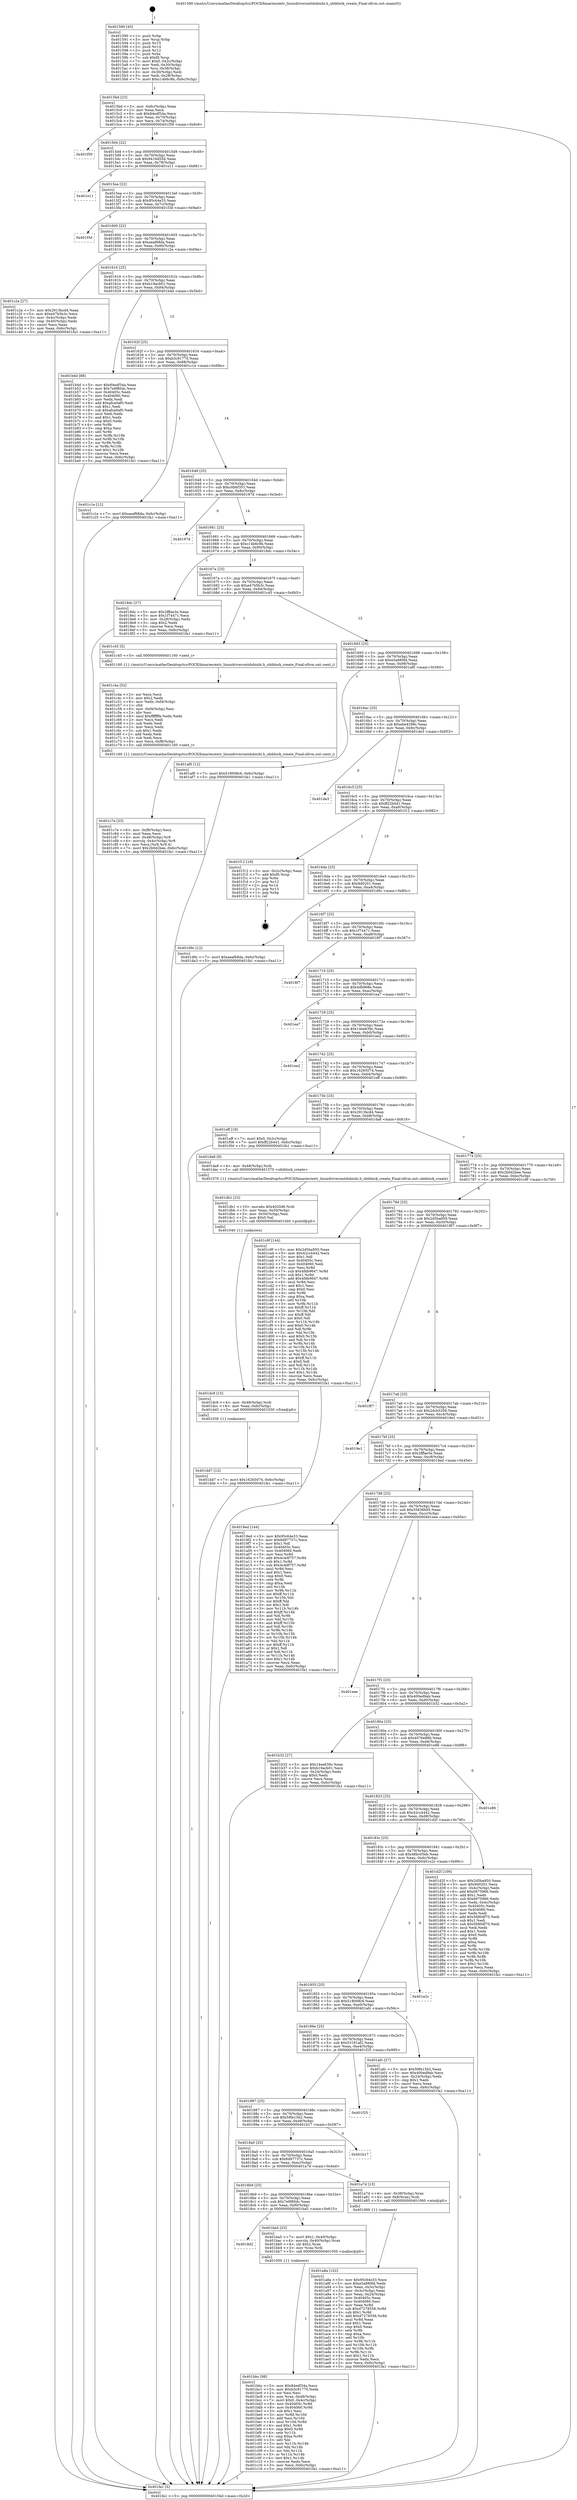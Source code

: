 digraph "0x401590" {
  label = "0x401590 (/mnt/c/Users/mathe/Desktop/tcc/POCII/binaries/extr_linuxdriversmtdubiubi.h_ubiblock_create_Final-ollvm.out::main(0))"
  labelloc = "t"
  node[shape=record]

  Entry [label="",width=0.3,height=0.3,shape=circle,fillcolor=black,style=filled]
  "0x4015bd" [label="{
     0x4015bd [23]\l
     | [instrs]\l
     &nbsp;&nbsp;0x4015bd \<+3\>: mov -0x6c(%rbp),%eax\l
     &nbsp;&nbsp;0x4015c0 \<+2\>: mov %eax,%ecx\l
     &nbsp;&nbsp;0x4015c2 \<+6\>: sub $0x84edf34a,%ecx\l
     &nbsp;&nbsp;0x4015c8 \<+3\>: mov %eax,-0x70(%rbp)\l
     &nbsp;&nbsp;0x4015cb \<+3\>: mov %ecx,-0x74(%rbp)\l
     &nbsp;&nbsp;0x4015ce \<+6\>: je 0000000000401f59 \<main+0x9c9\>\l
  }"]
  "0x401f59" [label="{
     0x401f59\l
  }", style=dashed]
  "0x4015d4" [label="{
     0x4015d4 [22]\l
     | [instrs]\l
     &nbsp;&nbsp;0x4015d4 \<+5\>: jmp 00000000004015d9 \<main+0x49\>\l
     &nbsp;&nbsp;0x4015d9 \<+3\>: mov -0x70(%rbp),%eax\l
     &nbsp;&nbsp;0x4015dc \<+5\>: sub $0x9416d55b,%eax\l
     &nbsp;&nbsp;0x4015e1 \<+3\>: mov %eax,-0x78(%rbp)\l
     &nbsp;&nbsp;0x4015e4 \<+6\>: je 0000000000401e11 \<main+0x881\>\l
  }"]
  Exit [label="",width=0.3,height=0.3,shape=circle,fillcolor=black,style=filled,peripheries=2]
  "0x401e11" [label="{
     0x401e11\l
  }", style=dashed]
  "0x4015ea" [label="{
     0x4015ea [22]\l
     | [instrs]\l
     &nbsp;&nbsp;0x4015ea \<+5\>: jmp 00000000004015ef \<main+0x5f\>\l
     &nbsp;&nbsp;0x4015ef \<+3\>: mov -0x70(%rbp),%eax\l
     &nbsp;&nbsp;0x4015f2 \<+5\>: sub $0x95c64e33,%eax\l
     &nbsp;&nbsp;0x4015f7 \<+3\>: mov %eax,-0x7c(%rbp)\l
     &nbsp;&nbsp;0x4015fa \<+6\>: je 0000000000401f3d \<main+0x9ad\>\l
  }"]
  "0x401dd7" [label="{
     0x401dd7 [12]\l
     | [instrs]\l
     &nbsp;&nbsp;0x401dd7 \<+7\>: movl $0x16265074,-0x6c(%rbp)\l
     &nbsp;&nbsp;0x401dde \<+5\>: jmp 0000000000401fa1 \<main+0xa11\>\l
  }"]
  "0x401f3d" [label="{
     0x401f3d\l
  }", style=dashed]
  "0x401600" [label="{
     0x401600 [22]\l
     | [instrs]\l
     &nbsp;&nbsp;0x401600 \<+5\>: jmp 0000000000401605 \<main+0x75\>\l
     &nbsp;&nbsp;0x401605 \<+3\>: mov -0x70(%rbp),%eax\l
     &nbsp;&nbsp;0x401608 \<+5\>: sub $0xaeaf68da,%eax\l
     &nbsp;&nbsp;0x40160d \<+3\>: mov %eax,-0x80(%rbp)\l
     &nbsp;&nbsp;0x401610 \<+6\>: je 0000000000401c2a \<main+0x69a\>\l
  }"]
  "0x401dc8" [label="{
     0x401dc8 [15]\l
     | [instrs]\l
     &nbsp;&nbsp;0x401dc8 \<+4\>: mov -0x48(%rbp),%rdi\l
     &nbsp;&nbsp;0x401dcc \<+6\>: mov %eax,-0xfc(%rbp)\l
     &nbsp;&nbsp;0x401dd2 \<+5\>: call 0000000000401030 \<free@plt\>\l
     | [calls]\l
     &nbsp;&nbsp;0x401030 \{1\} (unknown)\l
  }"]
  "0x401c2a" [label="{
     0x401c2a [27]\l
     | [instrs]\l
     &nbsp;&nbsp;0x401c2a \<+5\>: mov $0x2913bcd4,%eax\l
     &nbsp;&nbsp;0x401c2f \<+5\>: mov $0xe47b5b3c,%ecx\l
     &nbsp;&nbsp;0x401c34 \<+3\>: mov -0x4c(%rbp),%edx\l
     &nbsp;&nbsp;0x401c37 \<+3\>: cmp -0x40(%rbp),%edx\l
     &nbsp;&nbsp;0x401c3a \<+3\>: cmovl %ecx,%eax\l
     &nbsp;&nbsp;0x401c3d \<+3\>: mov %eax,-0x6c(%rbp)\l
     &nbsp;&nbsp;0x401c40 \<+5\>: jmp 0000000000401fa1 \<main+0xa11\>\l
  }"]
  "0x401616" [label="{
     0x401616 [25]\l
     | [instrs]\l
     &nbsp;&nbsp;0x401616 \<+5\>: jmp 000000000040161b \<main+0x8b\>\l
     &nbsp;&nbsp;0x40161b \<+3\>: mov -0x70(%rbp),%eax\l
     &nbsp;&nbsp;0x40161e \<+5\>: sub $0xb19acb01,%eax\l
     &nbsp;&nbsp;0x401623 \<+6\>: mov %eax,-0x84(%rbp)\l
     &nbsp;&nbsp;0x401629 \<+6\>: je 0000000000401b4d \<main+0x5bd\>\l
  }"]
  "0x401db1" [label="{
     0x401db1 [23]\l
     | [instrs]\l
     &nbsp;&nbsp;0x401db1 \<+10\>: movabs $0x4020d6,%rdi\l
     &nbsp;&nbsp;0x401dbb \<+3\>: mov %eax,-0x50(%rbp)\l
     &nbsp;&nbsp;0x401dbe \<+3\>: mov -0x50(%rbp),%esi\l
     &nbsp;&nbsp;0x401dc1 \<+2\>: mov $0x0,%al\l
     &nbsp;&nbsp;0x401dc3 \<+5\>: call 0000000000401040 \<printf@plt\>\l
     | [calls]\l
     &nbsp;&nbsp;0x401040 \{1\} (unknown)\l
  }"]
  "0x401b4d" [label="{
     0x401b4d [88]\l
     | [instrs]\l
     &nbsp;&nbsp;0x401b4d \<+5\>: mov $0x84edf34a,%eax\l
     &nbsp;&nbsp;0x401b52 \<+5\>: mov $0x7e9f80dc,%ecx\l
     &nbsp;&nbsp;0x401b57 \<+7\>: mov 0x40405c,%edx\l
     &nbsp;&nbsp;0x401b5e \<+7\>: mov 0x404060,%esi\l
     &nbsp;&nbsp;0x401b65 \<+2\>: mov %edx,%edi\l
     &nbsp;&nbsp;0x401b67 \<+6\>: add $0xafca0af0,%edi\l
     &nbsp;&nbsp;0x401b6d \<+3\>: sub $0x1,%edi\l
     &nbsp;&nbsp;0x401b70 \<+6\>: sub $0xafca0af0,%edi\l
     &nbsp;&nbsp;0x401b76 \<+3\>: imul %edi,%edx\l
     &nbsp;&nbsp;0x401b79 \<+3\>: and $0x1,%edx\l
     &nbsp;&nbsp;0x401b7c \<+3\>: cmp $0x0,%edx\l
     &nbsp;&nbsp;0x401b7f \<+4\>: sete %r8b\l
     &nbsp;&nbsp;0x401b83 \<+3\>: cmp $0xa,%esi\l
     &nbsp;&nbsp;0x401b86 \<+4\>: setl %r9b\l
     &nbsp;&nbsp;0x401b8a \<+3\>: mov %r8b,%r10b\l
     &nbsp;&nbsp;0x401b8d \<+3\>: and %r9b,%r10b\l
     &nbsp;&nbsp;0x401b90 \<+3\>: xor %r9b,%r8b\l
     &nbsp;&nbsp;0x401b93 \<+3\>: or %r8b,%r10b\l
     &nbsp;&nbsp;0x401b96 \<+4\>: test $0x1,%r10b\l
     &nbsp;&nbsp;0x401b9a \<+3\>: cmovne %ecx,%eax\l
     &nbsp;&nbsp;0x401b9d \<+3\>: mov %eax,-0x6c(%rbp)\l
     &nbsp;&nbsp;0x401ba0 \<+5\>: jmp 0000000000401fa1 \<main+0xa11\>\l
  }"]
  "0x40162f" [label="{
     0x40162f [25]\l
     | [instrs]\l
     &nbsp;&nbsp;0x40162f \<+5\>: jmp 0000000000401634 \<main+0xa4\>\l
     &nbsp;&nbsp;0x401634 \<+3\>: mov -0x70(%rbp),%eax\l
     &nbsp;&nbsp;0x401637 \<+5\>: sub $0xb3c91770,%eax\l
     &nbsp;&nbsp;0x40163c \<+6\>: mov %eax,-0x88(%rbp)\l
     &nbsp;&nbsp;0x401642 \<+6\>: je 0000000000401c1e \<main+0x68e\>\l
  }"]
  "0x401c7e" [label="{
     0x401c7e [33]\l
     | [instrs]\l
     &nbsp;&nbsp;0x401c7e \<+6\>: mov -0xf8(%rbp),%ecx\l
     &nbsp;&nbsp;0x401c84 \<+3\>: imul %eax,%ecx\l
     &nbsp;&nbsp;0x401c87 \<+4\>: mov -0x48(%rbp),%r8\l
     &nbsp;&nbsp;0x401c8b \<+4\>: movslq -0x4c(%rbp),%r9\l
     &nbsp;&nbsp;0x401c8f \<+4\>: mov %ecx,(%r8,%r9,4)\l
     &nbsp;&nbsp;0x401c93 \<+7\>: movl $0x2b0d2bee,-0x6c(%rbp)\l
     &nbsp;&nbsp;0x401c9a \<+5\>: jmp 0000000000401fa1 \<main+0xa11\>\l
  }"]
  "0x401c1e" [label="{
     0x401c1e [12]\l
     | [instrs]\l
     &nbsp;&nbsp;0x401c1e \<+7\>: movl $0xaeaf68da,-0x6c(%rbp)\l
     &nbsp;&nbsp;0x401c25 \<+5\>: jmp 0000000000401fa1 \<main+0xa11\>\l
  }"]
  "0x401648" [label="{
     0x401648 [25]\l
     | [instrs]\l
     &nbsp;&nbsp;0x401648 \<+5\>: jmp 000000000040164d \<main+0xbd\>\l
     &nbsp;&nbsp;0x40164d \<+3\>: mov -0x70(%rbp),%eax\l
     &nbsp;&nbsp;0x401650 \<+5\>: sub $0xc0bbf351,%eax\l
     &nbsp;&nbsp;0x401655 \<+6\>: mov %eax,-0x8c(%rbp)\l
     &nbsp;&nbsp;0x40165b \<+6\>: je 000000000040197d \<main+0x3ed\>\l
  }"]
  "0x401c4a" [label="{
     0x401c4a [52]\l
     | [instrs]\l
     &nbsp;&nbsp;0x401c4a \<+2\>: xor %ecx,%ecx\l
     &nbsp;&nbsp;0x401c4c \<+5\>: mov $0x2,%edx\l
     &nbsp;&nbsp;0x401c51 \<+6\>: mov %edx,-0xf4(%rbp)\l
     &nbsp;&nbsp;0x401c57 \<+1\>: cltd\l
     &nbsp;&nbsp;0x401c58 \<+6\>: mov -0xf4(%rbp),%esi\l
     &nbsp;&nbsp;0x401c5e \<+2\>: idiv %esi\l
     &nbsp;&nbsp;0x401c60 \<+6\>: imul $0xfffffffe,%edx,%edx\l
     &nbsp;&nbsp;0x401c66 \<+2\>: mov %ecx,%edi\l
     &nbsp;&nbsp;0x401c68 \<+2\>: sub %edx,%edi\l
     &nbsp;&nbsp;0x401c6a \<+2\>: mov %ecx,%edx\l
     &nbsp;&nbsp;0x401c6c \<+3\>: sub $0x1,%edx\l
     &nbsp;&nbsp;0x401c6f \<+2\>: add %edx,%edi\l
     &nbsp;&nbsp;0x401c71 \<+2\>: sub %edi,%ecx\l
     &nbsp;&nbsp;0x401c73 \<+6\>: mov %ecx,-0xf8(%rbp)\l
     &nbsp;&nbsp;0x401c79 \<+5\>: call 0000000000401160 \<next_i\>\l
     | [calls]\l
     &nbsp;&nbsp;0x401160 \{1\} (/mnt/c/Users/mathe/Desktop/tcc/POCII/binaries/extr_linuxdriversmtdubiubi.h_ubiblock_create_Final-ollvm.out::next_i)\l
  }"]
  "0x40197d" [label="{
     0x40197d\l
  }", style=dashed]
  "0x401661" [label="{
     0x401661 [25]\l
     | [instrs]\l
     &nbsp;&nbsp;0x401661 \<+5\>: jmp 0000000000401666 \<main+0xd6\>\l
     &nbsp;&nbsp;0x401666 \<+3\>: mov -0x70(%rbp),%eax\l
     &nbsp;&nbsp;0x401669 \<+5\>: sub $0xc14b6c9b,%eax\l
     &nbsp;&nbsp;0x40166e \<+6\>: mov %eax,-0x90(%rbp)\l
     &nbsp;&nbsp;0x401674 \<+6\>: je 00000000004018dc \<main+0x34c\>\l
  }"]
  "0x401bbc" [label="{
     0x401bbc [98]\l
     | [instrs]\l
     &nbsp;&nbsp;0x401bbc \<+5\>: mov $0x84edf34a,%ecx\l
     &nbsp;&nbsp;0x401bc1 \<+5\>: mov $0xb3c91770,%edx\l
     &nbsp;&nbsp;0x401bc6 \<+2\>: xor %esi,%esi\l
     &nbsp;&nbsp;0x401bc8 \<+4\>: mov %rax,-0x48(%rbp)\l
     &nbsp;&nbsp;0x401bcc \<+7\>: movl $0x0,-0x4c(%rbp)\l
     &nbsp;&nbsp;0x401bd3 \<+8\>: mov 0x40405c,%r8d\l
     &nbsp;&nbsp;0x401bdb \<+8\>: mov 0x404060,%r9d\l
     &nbsp;&nbsp;0x401be3 \<+3\>: sub $0x1,%esi\l
     &nbsp;&nbsp;0x401be6 \<+3\>: mov %r8d,%r10d\l
     &nbsp;&nbsp;0x401be9 \<+3\>: add %esi,%r10d\l
     &nbsp;&nbsp;0x401bec \<+4\>: imul %r10d,%r8d\l
     &nbsp;&nbsp;0x401bf0 \<+4\>: and $0x1,%r8d\l
     &nbsp;&nbsp;0x401bf4 \<+4\>: cmp $0x0,%r8d\l
     &nbsp;&nbsp;0x401bf8 \<+4\>: sete %r11b\l
     &nbsp;&nbsp;0x401bfc \<+4\>: cmp $0xa,%r9d\l
     &nbsp;&nbsp;0x401c00 \<+3\>: setl %bl\l
     &nbsp;&nbsp;0x401c03 \<+3\>: mov %r11b,%r14b\l
     &nbsp;&nbsp;0x401c06 \<+3\>: and %bl,%r14b\l
     &nbsp;&nbsp;0x401c09 \<+3\>: xor %bl,%r11b\l
     &nbsp;&nbsp;0x401c0c \<+3\>: or %r11b,%r14b\l
     &nbsp;&nbsp;0x401c0f \<+4\>: test $0x1,%r14b\l
     &nbsp;&nbsp;0x401c13 \<+3\>: cmovne %edx,%ecx\l
     &nbsp;&nbsp;0x401c16 \<+3\>: mov %ecx,-0x6c(%rbp)\l
     &nbsp;&nbsp;0x401c19 \<+5\>: jmp 0000000000401fa1 \<main+0xa11\>\l
  }"]
  "0x4018dc" [label="{
     0x4018dc [27]\l
     | [instrs]\l
     &nbsp;&nbsp;0x4018dc \<+5\>: mov $0x2fffae3e,%eax\l
     &nbsp;&nbsp;0x4018e1 \<+5\>: mov $0x1f74471,%ecx\l
     &nbsp;&nbsp;0x4018e6 \<+3\>: mov -0x28(%rbp),%edx\l
     &nbsp;&nbsp;0x4018e9 \<+3\>: cmp $0x2,%edx\l
     &nbsp;&nbsp;0x4018ec \<+3\>: cmovne %ecx,%eax\l
     &nbsp;&nbsp;0x4018ef \<+3\>: mov %eax,-0x6c(%rbp)\l
     &nbsp;&nbsp;0x4018f2 \<+5\>: jmp 0000000000401fa1 \<main+0xa11\>\l
  }"]
  "0x40167a" [label="{
     0x40167a [25]\l
     | [instrs]\l
     &nbsp;&nbsp;0x40167a \<+5\>: jmp 000000000040167f \<main+0xef\>\l
     &nbsp;&nbsp;0x40167f \<+3\>: mov -0x70(%rbp),%eax\l
     &nbsp;&nbsp;0x401682 \<+5\>: sub $0xe47b5b3c,%eax\l
     &nbsp;&nbsp;0x401687 \<+6\>: mov %eax,-0x94(%rbp)\l
     &nbsp;&nbsp;0x40168d \<+6\>: je 0000000000401c45 \<main+0x6b5\>\l
  }"]
  "0x401fa1" [label="{
     0x401fa1 [5]\l
     | [instrs]\l
     &nbsp;&nbsp;0x401fa1 \<+5\>: jmp 00000000004015bd \<main+0x2d\>\l
  }"]
  "0x401590" [label="{
     0x401590 [45]\l
     | [instrs]\l
     &nbsp;&nbsp;0x401590 \<+1\>: push %rbp\l
     &nbsp;&nbsp;0x401591 \<+3\>: mov %rsp,%rbp\l
     &nbsp;&nbsp;0x401594 \<+2\>: push %r15\l
     &nbsp;&nbsp;0x401596 \<+2\>: push %r14\l
     &nbsp;&nbsp;0x401598 \<+2\>: push %r12\l
     &nbsp;&nbsp;0x40159a \<+1\>: push %rbx\l
     &nbsp;&nbsp;0x40159b \<+7\>: sub $0xf0,%rsp\l
     &nbsp;&nbsp;0x4015a2 \<+7\>: movl $0x0,-0x2c(%rbp)\l
     &nbsp;&nbsp;0x4015a9 \<+3\>: mov %edi,-0x30(%rbp)\l
     &nbsp;&nbsp;0x4015ac \<+4\>: mov %rsi,-0x38(%rbp)\l
     &nbsp;&nbsp;0x4015b0 \<+3\>: mov -0x30(%rbp),%edi\l
     &nbsp;&nbsp;0x4015b3 \<+3\>: mov %edi,-0x28(%rbp)\l
     &nbsp;&nbsp;0x4015b6 \<+7\>: movl $0xc14b6c9b,-0x6c(%rbp)\l
  }"]
  "0x4018d2" [label="{
     0x4018d2\l
  }", style=dashed]
  "0x401c45" [label="{
     0x401c45 [5]\l
     | [instrs]\l
     &nbsp;&nbsp;0x401c45 \<+5\>: call 0000000000401160 \<next_i\>\l
     | [calls]\l
     &nbsp;&nbsp;0x401160 \{1\} (/mnt/c/Users/mathe/Desktop/tcc/POCII/binaries/extr_linuxdriversmtdubiubi.h_ubiblock_create_Final-ollvm.out::next_i)\l
  }"]
  "0x401693" [label="{
     0x401693 [25]\l
     | [instrs]\l
     &nbsp;&nbsp;0x401693 \<+5\>: jmp 0000000000401698 \<main+0x108\>\l
     &nbsp;&nbsp;0x401698 \<+3\>: mov -0x70(%rbp),%eax\l
     &nbsp;&nbsp;0x40169b \<+5\>: sub $0xe5a880fd,%eax\l
     &nbsp;&nbsp;0x4016a0 \<+6\>: mov %eax,-0x98(%rbp)\l
     &nbsp;&nbsp;0x4016a6 \<+6\>: je 0000000000401af0 \<main+0x560\>\l
  }"]
  "0x401ba5" [label="{
     0x401ba5 [23]\l
     | [instrs]\l
     &nbsp;&nbsp;0x401ba5 \<+7\>: movl $0x1,-0x40(%rbp)\l
     &nbsp;&nbsp;0x401bac \<+4\>: movslq -0x40(%rbp),%rax\l
     &nbsp;&nbsp;0x401bb0 \<+4\>: shl $0x2,%rax\l
     &nbsp;&nbsp;0x401bb4 \<+3\>: mov %rax,%rdi\l
     &nbsp;&nbsp;0x401bb7 \<+5\>: call 0000000000401050 \<malloc@plt\>\l
     | [calls]\l
     &nbsp;&nbsp;0x401050 \{1\} (unknown)\l
  }"]
  "0x401af0" [label="{
     0x401af0 [12]\l
     | [instrs]\l
     &nbsp;&nbsp;0x401af0 \<+7\>: movl $0x518008c6,-0x6c(%rbp)\l
     &nbsp;&nbsp;0x401af7 \<+5\>: jmp 0000000000401fa1 \<main+0xa11\>\l
  }"]
  "0x4016ac" [label="{
     0x4016ac [25]\l
     | [instrs]\l
     &nbsp;&nbsp;0x4016ac \<+5\>: jmp 00000000004016b1 \<main+0x121\>\l
     &nbsp;&nbsp;0x4016b1 \<+3\>: mov -0x70(%rbp),%eax\l
     &nbsp;&nbsp;0x4016b4 \<+5\>: sub $0xebe4298c,%eax\l
     &nbsp;&nbsp;0x4016b9 \<+6\>: mov %eax,-0x9c(%rbp)\l
     &nbsp;&nbsp;0x4016bf \<+6\>: je 0000000000401de3 \<main+0x853\>\l
  }"]
  "0x401a8a" [label="{
     0x401a8a [102]\l
     | [instrs]\l
     &nbsp;&nbsp;0x401a8a \<+5\>: mov $0x95c64e33,%ecx\l
     &nbsp;&nbsp;0x401a8f \<+5\>: mov $0xe5a880fd,%edx\l
     &nbsp;&nbsp;0x401a94 \<+3\>: mov %eax,-0x3c(%rbp)\l
     &nbsp;&nbsp;0x401a97 \<+3\>: mov -0x3c(%rbp),%eax\l
     &nbsp;&nbsp;0x401a9a \<+3\>: mov %eax,-0x24(%rbp)\l
     &nbsp;&nbsp;0x401a9d \<+7\>: mov 0x40405c,%eax\l
     &nbsp;&nbsp;0x401aa4 \<+7\>: mov 0x404060,%esi\l
     &nbsp;&nbsp;0x401aab \<+3\>: mov %eax,%r8d\l
     &nbsp;&nbsp;0x401aae \<+7\>: sub $0xd7278556,%r8d\l
     &nbsp;&nbsp;0x401ab5 \<+4\>: sub $0x1,%r8d\l
     &nbsp;&nbsp;0x401ab9 \<+7\>: add $0xd7278556,%r8d\l
     &nbsp;&nbsp;0x401ac0 \<+4\>: imul %r8d,%eax\l
     &nbsp;&nbsp;0x401ac4 \<+3\>: and $0x1,%eax\l
     &nbsp;&nbsp;0x401ac7 \<+3\>: cmp $0x0,%eax\l
     &nbsp;&nbsp;0x401aca \<+4\>: sete %r9b\l
     &nbsp;&nbsp;0x401ace \<+3\>: cmp $0xa,%esi\l
     &nbsp;&nbsp;0x401ad1 \<+4\>: setl %r10b\l
     &nbsp;&nbsp;0x401ad5 \<+3\>: mov %r9b,%r11b\l
     &nbsp;&nbsp;0x401ad8 \<+3\>: and %r10b,%r11b\l
     &nbsp;&nbsp;0x401adb \<+3\>: xor %r10b,%r9b\l
     &nbsp;&nbsp;0x401ade \<+3\>: or %r9b,%r11b\l
     &nbsp;&nbsp;0x401ae1 \<+4\>: test $0x1,%r11b\l
     &nbsp;&nbsp;0x401ae5 \<+3\>: cmovne %edx,%ecx\l
     &nbsp;&nbsp;0x401ae8 \<+3\>: mov %ecx,-0x6c(%rbp)\l
     &nbsp;&nbsp;0x401aeb \<+5\>: jmp 0000000000401fa1 \<main+0xa11\>\l
  }"]
  "0x401de3" [label="{
     0x401de3\l
  }", style=dashed]
  "0x4016c5" [label="{
     0x4016c5 [25]\l
     | [instrs]\l
     &nbsp;&nbsp;0x4016c5 \<+5\>: jmp 00000000004016ca \<main+0x13a\>\l
     &nbsp;&nbsp;0x4016ca \<+3\>: mov -0x70(%rbp),%eax\l
     &nbsp;&nbsp;0x4016cd \<+5\>: sub $0xff22b441,%eax\l
     &nbsp;&nbsp;0x4016d2 \<+6\>: mov %eax,-0xa0(%rbp)\l
     &nbsp;&nbsp;0x4016d8 \<+6\>: je 0000000000401f12 \<main+0x982\>\l
  }"]
  "0x4018b9" [label="{
     0x4018b9 [25]\l
     | [instrs]\l
     &nbsp;&nbsp;0x4018b9 \<+5\>: jmp 00000000004018be \<main+0x32e\>\l
     &nbsp;&nbsp;0x4018be \<+3\>: mov -0x70(%rbp),%eax\l
     &nbsp;&nbsp;0x4018c1 \<+5\>: sub $0x7e9f80dc,%eax\l
     &nbsp;&nbsp;0x4018c6 \<+6\>: mov %eax,-0xf0(%rbp)\l
     &nbsp;&nbsp;0x4018cc \<+6\>: je 0000000000401ba5 \<main+0x615\>\l
  }"]
  "0x401f12" [label="{
     0x401f12 [19]\l
     | [instrs]\l
     &nbsp;&nbsp;0x401f12 \<+3\>: mov -0x2c(%rbp),%eax\l
     &nbsp;&nbsp;0x401f15 \<+7\>: add $0xf0,%rsp\l
     &nbsp;&nbsp;0x401f1c \<+1\>: pop %rbx\l
     &nbsp;&nbsp;0x401f1d \<+2\>: pop %r12\l
     &nbsp;&nbsp;0x401f1f \<+2\>: pop %r14\l
     &nbsp;&nbsp;0x401f21 \<+2\>: pop %r15\l
     &nbsp;&nbsp;0x401f23 \<+1\>: pop %rbp\l
     &nbsp;&nbsp;0x401f24 \<+1\>: ret\l
  }"]
  "0x4016de" [label="{
     0x4016de [25]\l
     | [instrs]\l
     &nbsp;&nbsp;0x4016de \<+5\>: jmp 00000000004016e3 \<main+0x153\>\l
     &nbsp;&nbsp;0x4016e3 \<+3\>: mov -0x70(%rbp),%eax\l
     &nbsp;&nbsp;0x4016e6 \<+5\>: sub $0x9d0201,%eax\l
     &nbsp;&nbsp;0x4016eb \<+6\>: mov %eax,-0xa4(%rbp)\l
     &nbsp;&nbsp;0x4016f1 \<+6\>: je 0000000000401d9c \<main+0x80c\>\l
  }"]
  "0x401a7d" [label="{
     0x401a7d [13]\l
     | [instrs]\l
     &nbsp;&nbsp;0x401a7d \<+4\>: mov -0x38(%rbp),%rax\l
     &nbsp;&nbsp;0x401a81 \<+4\>: mov 0x8(%rax),%rdi\l
     &nbsp;&nbsp;0x401a85 \<+5\>: call 0000000000401060 \<atoi@plt\>\l
     | [calls]\l
     &nbsp;&nbsp;0x401060 \{1\} (unknown)\l
  }"]
  "0x401d9c" [label="{
     0x401d9c [12]\l
     | [instrs]\l
     &nbsp;&nbsp;0x401d9c \<+7\>: movl $0xaeaf68da,-0x6c(%rbp)\l
     &nbsp;&nbsp;0x401da3 \<+5\>: jmp 0000000000401fa1 \<main+0xa11\>\l
  }"]
  "0x4016f7" [label="{
     0x4016f7 [25]\l
     | [instrs]\l
     &nbsp;&nbsp;0x4016f7 \<+5\>: jmp 00000000004016fc \<main+0x16c\>\l
     &nbsp;&nbsp;0x4016fc \<+3\>: mov -0x70(%rbp),%eax\l
     &nbsp;&nbsp;0x4016ff \<+5\>: sub $0x1f74471,%eax\l
     &nbsp;&nbsp;0x401704 \<+6\>: mov %eax,-0xa8(%rbp)\l
     &nbsp;&nbsp;0x40170a \<+6\>: je 00000000004018f7 \<main+0x367\>\l
  }"]
  "0x4018a0" [label="{
     0x4018a0 [25]\l
     | [instrs]\l
     &nbsp;&nbsp;0x4018a0 \<+5\>: jmp 00000000004018a5 \<main+0x315\>\l
     &nbsp;&nbsp;0x4018a5 \<+3\>: mov -0x70(%rbp),%eax\l
     &nbsp;&nbsp;0x4018a8 \<+5\>: sub $0x6d97737c,%eax\l
     &nbsp;&nbsp;0x4018ad \<+6\>: mov %eax,-0xec(%rbp)\l
     &nbsp;&nbsp;0x4018b3 \<+6\>: je 0000000000401a7d \<main+0x4ed\>\l
  }"]
  "0x4018f7" [label="{
     0x4018f7\l
  }", style=dashed]
  "0x401710" [label="{
     0x401710 [25]\l
     | [instrs]\l
     &nbsp;&nbsp;0x401710 \<+5\>: jmp 0000000000401715 \<main+0x185\>\l
     &nbsp;&nbsp;0x401715 \<+3\>: mov -0x70(%rbp),%eax\l
     &nbsp;&nbsp;0x401718 \<+5\>: sub $0x4db968e,%eax\l
     &nbsp;&nbsp;0x40171d \<+6\>: mov %eax,-0xac(%rbp)\l
     &nbsp;&nbsp;0x401723 \<+6\>: je 0000000000401ea7 \<main+0x917\>\l
  }"]
  "0x401b17" [label="{
     0x401b17\l
  }", style=dashed]
  "0x401ea7" [label="{
     0x401ea7\l
  }", style=dashed]
  "0x401729" [label="{
     0x401729 [25]\l
     | [instrs]\l
     &nbsp;&nbsp;0x401729 \<+5\>: jmp 000000000040172e \<main+0x19e\>\l
     &nbsp;&nbsp;0x40172e \<+3\>: mov -0x70(%rbp),%eax\l
     &nbsp;&nbsp;0x401731 \<+5\>: sub $0x14ee639c,%eax\l
     &nbsp;&nbsp;0x401736 \<+6\>: mov %eax,-0xb0(%rbp)\l
     &nbsp;&nbsp;0x40173c \<+6\>: je 0000000000401ee2 \<main+0x952\>\l
  }"]
  "0x401887" [label="{
     0x401887 [25]\l
     | [instrs]\l
     &nbsp;&nbsp;0x401887 \<+5\>: jmp 000000000040188c \<main+0x2fc\>\l
     &nbsp;&nbsp;0x40188c \<+3\>: mov -0x70(%rbp),%eax\l
     &nbsp;&nbsp;0x40188f \<+5\>: sub $0x59fe15b2,%eax\l
     &nbsp;&nbsp;0x401894 \<+6\>: mov %eax,-0xe8(%rbp)\l
     &nbsp;&nbsp;0x40189a \<+6\>: je 0000000000401b17 \<main+0x587\>\l
  }"]
  "0x401ee2" [label="{
     0x401ee2\l
  }", style=dashed]
  "0x401742" [label="{
     0x401742 [25]\l
     | [instrs]\l
     &nbsp;&nbsp;0x401742 \<+5\>: jmp 0000000000401747 \<main+0x1b7\>\l
     &nbsp;&nbsp;0x401747 \<+3\>: mov -0x70(%rbp),%eax\l
     &nbsp;&nbsp;0x40174a \<+5\>: sub $0x16265074,%eax\l
     &nbsp;&nbsp;0x40174f \<+6\>: mov %eax,-0xb4(%rbp)\l
     &nbsp;&nbsp;0x401755 \<+6\>: je 0000000000401eff \<main+0x96f\>\l
  }"]
  "0x401f25" [label="{
     0x401f25\l
  }", style=dashed]
  "0x401eff" [label="{
     0x401eff [19]\l
     | [instrs]\l
     &nbsp;&nbsp;0x401eff \<+7\>: movl $0x0,-0x2c(%rbp)\l
     &nbsp;&nbsp;0x401f06 \<+7\>: movl $0xff22b441,-0x6c(%rbp)\l
     &nbsp;&nbsp;0x401f0d \<+5\>: jmp 0000000000401fa1 \<main+0xa11\>\l
  }"]
  "0x40175b" [label="{
     0x40175b [25]\l
     | [instrs]\l
     &nbsp;&nbsp;0x40175b \<+5\>: jmp 0000000000401760 \<main+0x1d0\>\l
     &nbsp;&nbsp;0x401760 \<+3\>: mov -0x70(%rbp),%eax\l
     &nbsp;&nbsp;0x401763 \<+5\>: sub $0x2913bcd4,%eax\l
     &nbsp;&nbsp;0x401768 \<+6\>: mov %eax,-0xb8(%rbp)\l
     &nbsp;&nbsp;0x40176e \<+6\>: je 0000000000401da8 \<main+0x818\>\l
  }"]
  "0x40186e" [label="{
     0x40186e [25]\l
     | [instrs]\l
     &nbsp;&nbsp;0x40186e \<+5\>: jmp 0000000000401873 \<main+0x2e3\>\l
     &nbsp;&nbsp;0x401873 \<+3\>: mov -0x70(%rbp),%eax\l
     &nbsp;&nbsp;0x401876 \<+5\>: sub $0x53191af2,%eax\l
     &nbsp;&nbsp;0x40187b \<+6\>: mov %eax,-0xe4(%rbp)\l
     &nbsp;&nbsp;0x401881 \<+6\>: je 0000000000401f25 \<main+0x995\>\l
  }"]
  "0x401da8" [label="{
     0x401da8 [9]\l
     | [instrs]\l
     &nbsp;&nbsp;0x401da8 \<+4\>: mov -0x48(%rbp),%rdi\l
     &nbsp;&nbsp;0x401dac \<+5\>: call 0000000000401570 \<ubiblock_create\>\l
     | [calls]\l
     &nbsp;&nbsp;0x401570 \{1\} (/mnt/c/Users/mathe/Desktop/tcc/POCII/binaries/extr_linuxdriversmtdubiubi.h_ubiblock_create_Final-ollvm.out::ubiblock_create)\l
  }"]
  "0x401774" [label="{
     0x401774 [25]\l
     | [instrs]\l
     &nbsp;&nbsp;0x401774 \<+5\>: jmp 0000000000401779 \<main+0x1e9\>\l
     &nbsp;&nbsp;0x401779 \<+3\>: mov -0x70(%rbp),%eax\l
     &nbsp;&nbsp;0x40177c \<+5\>: sub $0x2b0d2bee,%eax\l
     &nbsp;&nbsp;0x401781 \<+6\>: mov %eax,-0xbc(%rbp)\l
     &nbsp;&nbsp;0x401787 \<+6\>: je 0000000000401c9f \<main+0x70f\>\l
  }"]
  "0x401afc" [label="{
     0x401afc [27]\l
     | [instrs]\l
     &nbsp;&nbsp;0x401afc \<+5\>: mov $0x59fe15b2,%eax\l
     &nbsp;&nbsp;0x401b01 \<+5\>: mov $0x400ed9ab,%ecx\l
     &nbsp;&nbsp;0x401b06 \<+3\>: mov -0x24(%rbp),%edx\l
     &nbsp;&nbsp;0x401b09 \<+3\>: cmp $0x1,%edx\l
     &nbsp;&nbsp;0x401b0c \<+3\>: cmovl %ecx,%eax\l
     &nbsp;&nbsp;0x401b0f \<+3\>: mov %eax,-0x6c(%rbp)\l
     &nbsp;&nbsp;0x401b12 \<+5\>: jmp 0000000000401fa1 \<main+0xa11\>\l
  }"]
  "0x401c9f" [label="{
     0x401c9f [144]\l
     | [instrs]\l
     &nbsp;&nbsp;0x401c9f \<+5\>: mov $0x2d5ba950,%eax\l
     &nbsp;&nbsp;0x401ca4 \<+5\>: mov $0x42cc4442,%ecx\l
     &nbsp;&nbsp;0x401ca9 \<+2\>: mov $0x1,%dl\l
     &nbsp;&nbsp;0x401cab \<+7\>: mov 0x40405c,%esi\l
     &nbsp;&nbsp;0x401cb2 \<+7\>: mov 0x404060,%edi\l
     &nbsp;&nbsp;0x401cb9 \<+3\>: mov %esi,%r8d\l
     &nbsp;&nbsp;0x401cbc \<+7\>: sub $0x4fdb9647,%r8d\l
     &nbsp;&nbsp;0x401cc3 \<+4\>: sub $0x1,%r8d\l
     &nbsp;&nbsp;0x401cc7 \<+7\>: add $0x4fdb9647,%r8d\l
     &nbsp;&nbsp;0x401cce \<+4\>: imul %r8d,%esi\l
     &nbsp;&nbsp;0x401cd2 \<+3\>: and $0x1,%esi\l
     &nbsp;&nbsp;0x401cd5 \<+3\>: cmp $0x0,%esi\l
     &nbsp;&nbsp;0x401cd8 \<+4\>: sete %r9b\l
     &nbsp;&nbsp;0x401cdc \<+3\>: cmp $0xa,%edi\l
     &nbsp;&nbsp;0x401cdf \<+4\>: setl %r10b\l
     &nbsp;&nbsp;0x401ce3 \<+3\>: mov %r9b,%r11b\l
     &nbsp;&nbsp;0x401ce6 \<+4\>: xor $0xff,%r11b\l
     &nbsp;&nbsp;0x401cea \<+3\>: mov %r10b,%bl\l
     &nbsp;&nbsp;0x401ced \<+3\>: xor $0xff,%bl\l
     &nbsp;&nbsp;0x401cf0 \<+3\>: xor $0x0,%dl\l
     &nbsp;&nbsp;0x401cf3 \<+3\>: mov %r11b,%r14b\l
     &nbsp;&nbsp;0x401cf6 \<+4\>: and $0x0,%r14b\l
     &nbsp;&nbsp;0x401cfa \<+3\>: and %dl,%r9b\l
     &nbsp;&nbsp;0x401cfd \<+3\>: mov %bl,%r15b\l
     &nbsp;&nbsp;0x401d00 \<+4\>: and $0x0,%r15b\l
     &nbsp;&nbsp;0x401d04 \<+3\>: and %dl,%r10b\l
     &nbsp;&nbsp;0x401d07 \<+3\>: or %r9b,%r14b\l
     &nbsp;&nbsp;0x401d0a \<+3\>: or %r10b,%r15b\l
     &nbsp;&nbsp;0x401d0d \<+3\>: xor %r15b,%r14b\l
     &nbsp;&nbsp;0x401d10 \<+3\>: or %bl,%r11b\l
     &nbsp;&nbsp;0x401d13 \<+4\>: xor $0xff,%r11b\l
     &nbsp;&nbsp;0x401d17 \<+3\>: or $0x0,%dl\l
     &nbsp;&nbsp;0x401d1a \<+3\>: and %dl,%r11b\l
     &nbsp;&nbsp;0x401d1d \<+3\>: or %r11b,%r14b\l
     &nbsp;&nbsp;0x401d20 \<+4\>: test $0x1,%r14b\l
     &nbsp;&nbsp;0x401d24 \<+3\>: cmovne %ecx,%eax\l
     &nbsp;&nbsp;0x401d27 \<+3\>: mov %eax,-0x6c(%rbp)\l
     &nbsp;&nbsp;0x401d2a \<+5\>: jmp 0000000000401fa1 \<main+0xa11\>\l
  }"]
  "0x40178d" [label="{
     0x40178d [25]\l
     | [instrs]\l
     &nbsp;&nbsp;0x40178d \<+5\>: jmp 0000000000401792 \<main+0x202\>\l
     &nbsp;&nbsp;0x401792 \<+3\>: mov -0x70(%rbp),%eax\l
     &nbsp;&nbsp;0x401795 \<+5\>: sub $0x2d5ba950,%eax\l
     &nbsp;&nbsp;0x40179a \<+6\>: mov %eax,-0xc0(%rbp)\l
     &nbsp;&nbsp;0x4017a0 \<+6\>: je 0000000000401f87 \<main+0x9f7\>\l
  }"]
  "0x401855" [label="{
     0x401855 [25]\l
     | [instrs]\l
     &nbsp;&nbsp;0x401855 \<+5\>: jmp 000000000040185a \<main+0x2ca\>\l
     &nbsp;&nbsp;0x40185a \<+3\>: mov -0x70(%rbp),%eax\l
     &nbsp;&nbsp;0x40185d \<+5\>: sub $0x518008c6,%eax\l
     &nbsp;&nbsp;0x401862 \<+6\>: mov %eax,-0xe0(%rbp)\l
     &nbsp;&nbsp;0x401868 \<+6\>: je 0000000000401afc \<main+0x56c\>\l
  }"]
  "0x401f87" [label="{
     0x401f87\l
  }", style=dashed]
  "0x4017a6" [label="{
     0x4017a6 [25]\l
     | [instrs]\l
     &nbsp;&nbsp;0x4017a6 \<+5\>: jmp 00000000004017ab \<main+0x21b\>\l
     &nbsp;&nbsp;0x4017ab \<+3\>: mov -0x70(%rbp),%eax\l
     &nbsp;&nbsp;0x4017ae \<+5\>: sub $0x2dcb5206,%eax\l
     &nbsp;&nbsp;0x4017b3 \<+6\>: mov %eax,-0xc4(%rbp)\l
     &nbsp;&nbsp;0x4017b9 \<+6\>: je 00000000004019e1 \<main+0x451\>\l
  }"]
  "0x401e2c" [label="{
     0x401e2c\l
  }", style=dashed]
  "0x4019e1" [label="{
     0x4019e1\l
  }", style=dashed]
  "0x4017bf" [label="{
     0x4017bf [25]\l
     | [instrs]\l
     &nbsp;&nbsp;0x4017bf \<+5\>: jmp 00000000004017c4 \<main+0x234\>\l
     &nbsp;&nbsp;0x4017c4 \<+3\>: mov -0x70(%rbp),%eax\l
     &nbsp;&nbsp;0x4017c7 \<+5\>: sub $0x2fffae3e,%eax\l
     &nbsp;&nbsp;0x4017cc \<+6\>: mov %eax,-0xc8(%rbp)\l
     &nbsp;&nbsp;0x4017d2 \<+6\>: je 00000000004019ed \<main+0x45d\>\l
  }"]
  "0x40183c" [label="{
     0x40183c [25]\l
     | [instrs]\l
     &nbsp;&nbsp;0x40183c \<+5\>: jmp 0000000000401841 \<main+0x2b1\>\l
     &nbsp;&nbsp;0x401841 \<+3\>: mov -0x70(%rbp),%eax\l
     &nbsp;&nbsp;0x401844 \<+5\>: sub $0x48bc05eb,%eax\l
     &nbsp;&nbsp;0x401849 \<+6\>: mov %eax,-0xdc(%rbp)\l
     &nbsp;&nbsp;0x40184f \<+6\>: je 0000000000401e2c \<main+0x89c\>\l
  }"]
  "0x4019ed" [label="{
     0x4019ed [144]\l
     | [instrs]\l
     &nbsp;&nbsp;0x4019ed \<+5\>: mov $0x95c64e33,%eax\l
     &nbsp;&nbsp;0x4019f2 \<+5\>: mov $0x6d97737c,%ecx\l
     &nbsp;&nbsp;0x4019f7 \<+2\>: mov $0x1,%dl\l
     &nbsp;&nbsp;0x4019f9 \<+7\>: mov 0x40405c,%esi\l
     &nbsp;&nbsp;0x401a00 \<+7\>: mov 0x404060,%edi\l
     &nbsp;&nbsp;0x401a07 \<+3\>: mov %esi,%r8d\l
     &nbsp;&nbsp;0x401a0a \<+7\>: add $0x4c4df757,%r8d\l
     &nbsp;&nbsp;0x401a11 \<+4\>: sub $0x1,%r8d\l
     &nbsp;&nbsp;0x401a15 \<+7\>: sub $0x4c4df757,%r8d\l
     &nbsp;&nbsp;0x401a1c \<+4\>: imul %r8d,%esi\l
     &nbsp;&nbsp;0x401a20 \<+3\>: and $0x1,%esi\l
     &nbsp;&nbsp;0x401a23 \<+3\>: cmp $0x0,%esi\l
     &nbsp;&nbsp;0x401a26 \<+4\>: sete %r9b\l
     &nbsp;&nbsp;0x401a2a \<+3\>: cmp $0xa,%edi\l
     &nbsp;&nbsp;0x401a2d \<+4\>: setl %r10b\l
     &nbsp;&nbsp;0x401a31 \<+3\>: mov %r9b,%r11b\l
     &nbsp;&nbsp;0x401a34 \<+4\>: xor $0xff,%r11b\l
     &nbsp;&nbsp;0x401a38 \<+3\>: mov %r10b,%bl\l
     &nbsp;&nbsp;0x401a3b \<+3\>: xor $0xff,%bl\l
     &nbsp;&nbsp;0x401a3e \<+3\>: xor $0x1,%dl\l
     &nbsp;&nbsp;0x401a41 \<+3\>: mov %r11b,%r14b\l
     &nbsp;&nbsp;0x401a44 \<+4\>: and $0xff,%r14b\l
     &nbsp;&nbsp;0x401a48 \<+3\>: and %dl,%r9b\l
     &nbsp;&nbsp;0x401a4b \<+3\>: mov %bl,%r15b\l
     &nbsp;&nbsp;0x401a4e \<+4\>: and $0xff,%r15b\l
     &nbsp;&nbsp;0x401a52 \<+3\>: and %dl,%r10b\l
     &nbsp;&nbsp;0x401a55 \<+3\>: or %r9b,%r14b\l
     &nbsp;&nbsp;0x401a58 \<+3\>: or %r10b,%r15b\l
     &nbsp;&nbsp;0x401a5b \<+3\>: xor %r15b,%r14b\l
     &nbsp;&nbsp;0x401a5e \<+3\>: or %bl,%r11b\l
     &nbsp;&nbsp;0x401a61 \<+4\>: xor $0xff,%r11b\l
     &nbsp;&nbsp;0x401a65 \<+3\>: or $0x1,%dl\l
     &nbsp;&nbsp;0x401a68 \<+3\>: and %dl,%r11b\l
     &nbsp;&nbsp;0x401a6b \<+3\>: or %r11b,%r14b\l
     &nbsp;&nbsp;0x401a6e \<+4\>: test $0x1,%r14b\l
     &nbsp;&nbsp;0x401a72 \<+3\>: cmovne %ecx,%eax\l
     &nbsp;&nbsp;0x401a75 \<+3\>: mov %eax,-0x6c(%rbp)\l
     &nbsp;&nbsp;0x401a78 \<+5\>: jmp 0000000000401fa1 \<main+0xa11\>\l
  }"]
  "0x4017d8" [label="{
     0x4017d8 [25]\l
     | [instrs]\l
     &nbsp;&nbsp;0x4017d8 \<+5\>: jmp 00000000004017dd \<main+0x24d\>\l
     &nbsp;&nbsp;0x4017dd \<+3\>: mov -0x70(%rbp),%eax\l
     &nbsp;&nbsp;0x4017e0 \<+5\>: sub $0x35836b95,%eax\l
     &nbsp;&nbsp;0x4017e5 \<+6\>: mov %eax,-0xcc(%rbp)\l
     &nbsp;&nbsp;0x4017eb \<+6\>: je 0000000000401eee \<main+0x95e\>\l
  }"]
  "0x401d2f" [label="{
     0x401d2f [109]\l
     | [instrs]\l
     &nbsp;&nbsp;0x401d2f \<+5\>: mov $0x2d5ba950,%eax\l
     &nbsp;&nbsp;0x401d34 \<+5\>: mov $0x9d0201,%ecx\l
     &nbsp;&nbsp;0x401d39 \<+3\>: mov -0x4c(%rbp),%edx\l
     &nbsp;&nbsp;0x401d3c \<+6\>: add $0x6975966,%edx\l
     &nbsp;&nbsp;0x401d42 \<+3\>: add $0x1,%edx\l
     &nbsp;&nbsp;0x401d45 \<+6\>: sub $0x6975966,%edx\l
     &nbsp;&nbsp;0x401d4b \<+3\>: mov %edx,-0x4c(%rbp)\l
     &nbsp;&nbsp;0x401d4e \<+7\>: mov 0x40405c,%edx\l
     &nbsp;&nbsp;0x401d55 \<+7\>: mov 0x404060,%esi\l
     &nbsp;&nbsp;0x401d5c \<+2\>: mov %edx,%edi\l
     &nbsp;&nbsp;0x401d5e \<+6\>: add $0x5680df70,%edi\l
     &nbsp;&nbsp;0x401d64 \<+3\>: sub $0x1,%edi\l
     &nbsp;&nbsp;0x401d67 \<+6\>: sub $0x5680df70,%edi\l
     &nbsp;&nbsp;0x401d6d \<+3\>: imul %edi,%edx\l
     &nbsp;&nbsp;0x401d70 \<+3\>: and $0x1,%edx\l
     &nbsp;&nbsp;0x401d73 \<+3\>: cmp $0x0,%edx\l
     &nbsp;&nbsp;0x401d76 \<+4\>: sete %r8b\l
     &nbsp;&nbsp;0x401d7a \<+3\>: cmp $0xa,%esi\l
     &nbsp;&nbsp;0x401d7d \<+4\>: setl %r9b\l
     &nbsp;&nbsp;0x401d81 \<+3\>: mov %r8b,%r10b\l
     &nbsp;&nbsp;0x401d84 \<+3\>: and %r9b,%r10b\l
     &nbsp;&nbsp;0x401d87 \<+3\>: xor %r9b,%r8b\l
     &nbsp;&nbsp;0x401d8a \<+3\>: or %r8b,%r10b\l
     &nbsp;&nbsp;0x401d8d \<+4\>: test $0x1,%r10b\l
     &nbsp;&nbsp;0x401d91 \<+3\>: cmovne %ecx,%eax\l
     &nbsp;&nbsp;0x401d94 \<+3\>: mov %eax,-0x6c(%rbp)\l
     &nbsp;&nbsp;0x401d97 \<+5\>: jmp 0000000000401fa1 \<main+0xa11\>\l
  }"]
  "0x401eee" [label="{
     0x401eee\l
  }", style=dashed]
  "0x4017f1" [label="{
     0x4017f1 [25]\l
     | [instrs]\l
     &nbsp;&nbsp;0x4017f1 \<+5\>: jmp 00000000004017f6 \<main+0x266\>\l
     &nbsp;&nbsp;0x4017f6 \<+3\>: mov -0x70(%rbp),%eax\l
     &nbsp;&nbsp;0x4017f9 \<+5\>: sub $0x400ed9ab,%eax\l
     &nbsp;&nbsp;0x4017fe \<+6\>: mov %eax,-0xd0(%rbp)\l
     &nbsp;&nbsp;0x401804 \<+6\>: je 0000000000401b32 \<main+0x5a2\>\l
  }"]
  "0x401823" [label="{
     0x401823 [25]\l
     | [instrs]\l
     &nbsp;&nbsp;0x401823 \<+5\>: jmp 0000000000401828 \<main+0x298\>\l
     &nbsp;&nbsp;0x401828 \<+3\>: mov -0x70(%rbp),%eax\l
     &nbsp;&nbsp;0x40182b \<+5\>: sub $0x42cc4442,%eax\l
     &nbsp;&nbsp;0x401830 \<+6\>: mov %eax,-0xd8(%rbp)\l
     &nbsp;&nbsp;0x401836 \<+6\>: je 0000000000401d2f \<main+0x79f\>\l
  }"]
  "0x401b32" [label="{
     0x401b32 [27]\l
     | [instrs]\l
     &nbsp;&nbsp;0x401b32 \<+5\>: mov $0x14ee639c,%eax\l
     &nbsp;&nbsp;0x401b37 \<+5\>: mov $0xb19acb01,%ecx\l
     &nbsp;&nbsp;0x401b3c \<+3\>: mov -0x24(%rbp),%edx\l
     &nbsp;&nbsp;0x401b3f \<+3\>: cmp $0x0,%edx\l
     &nbsp;&nbsp;0x401b42 \<+3\>: cmove %ecx,%eax\l
     &nbsp;&nbsp;0x401b45 \<+3\>: mov %eax,-0x6c(%rbp)\l
     &nbsp;&nbsp;0x401b48 \<+5\>: jmp 0000000000401fa1 \<main+0xa11\>\l
  }"]
  "0x40180a" [label="{
     0x40180a [25]\l
     | [instrs]\l
     &nbsp;&nbsp;0x40180a \<+5\>: jmp 000000000040180f \<main+0x27f\>\l
     &nbsp;&nbsp;0x40180f \<+3\>: mov -0x70(%rbp),%eax\l
     &nbsp;&nbsp;0x401812 \<+5\>: sub $0x4076e88b,%eax\l
     &nbsp;&nbsp;0x401817 \<+6\>: mov %eax,-0xd4(%rbp)\l
     &nbsp;&nbsp;0x40181d \<+6\>: je 0000000000401e86 \<main+0x8f6\>\l
  }"]
  "0x401e86" [label="{
     0x401e86\l
  }", style=dashed]
  Entry -> "0x401590" [label=" 1"]
  "0x4015bd" -> "0x401f59" [label=" 0"]
  "0x4015bd" -> "0x4015d4" [label=" 18"]
  "0x401f12" -> Exit [label=" 1"]
  "0x4015d4" -> "0x401e11" [label=" 0"]
  "0x4015d4" -> "0x4015ea" [label=" 18"]
  "0x401eff" -> "0x401fa1" [label=" 1"]
  "0x4015ea" -> "0x401f3d" [label=" 0"]
  "0x4015ea" -> "0x401600" [label=" 18"]
  "0x401dd7" -> "0x401fa1" [label=" 1"]
  "0x401600" -> "0x401c2a" [label=" 2"]
  "0x401600" -> "0x401616" [label=" 16"]
  "0x401dc8" -> "0x401dd7" [label=" 1"]
  "0x401616" -> "0x401b4d" [label=" 1"]
  "0x401616" -> "0x40162f" [label=" 15"]
  "0x401db1" -> "0x401dc8" [label=" 1"]
  "0x40162f" -> "0x401c1e" [label=" 1"]
  "0x40162f" -> "0x401648" [label=" 14"]
  "0x401da8" -> "0x401db1" [label=" 1"]
  "0x401648" -> "0x40197d" [label=" 0"]
  "0x401648" -> "0x401661" [label=" 14"]
  "0x401d9c" -> "0x401fa1" [label=" 1"]
  "0x401661" -> "0x4018dc" [label=" 1"]
  "0x401661" -> "0x40167a" [label=" 13"]
  "0x4018dc" -> "0x401fa1" [label=" 1"]
  "0x401590" -> "0x4015bd" [label=" 1"]
  "0x401fa1" -> "0x4015bd" [label=" 17"]
  "0x401d2f" -> "0x401fa1" [label=" 1"]
  "0x40167a" -> "0x401c45" [label=" 1"]
  "0x40167a" -> "0x401693" [label=" 12"]
  "0x401c9f" -> "0x401fa1" [label=" 1"]
  "0x401693" -> "0x401af0" [label=" 1"]
  "0x401693" -> "0x4016ac" [label=" 11"]
  "0x401c7e" -> "0x401fa1" [label=" 1"]
  "0x4016ac" -> "0x401de3" [label=" 0"]
  "0x4016ac" -> "0x4016c5" [label=" 11"]
  "0x401c45" -> "0x401c4a" [label=" 1"]
  "0x4016c5" -> "0x401f12" [label=" 1"]
  "0x4016c5" -> "0x4016de" [label=" 10"]
  "0x401c2a" -> "0x401fa1" [label=" 2"]
  "0x4016de" -> "0x401d9c" [label=" 1"]
  "0x4016de" -> "0x4016f7" [label=" 9"]
  "0x401c1e" -> "0x401fa1" [label=" 1"]
  "0x4016f7" -> "0x4018f7" [label=" 0"]
  "0x4016f7" -> "0x401710" [label=" 9"]
  "0x401ba5" -> "0x401bbc" [label=" 1"]
  "0x401710" -> "0x401ea7" [label=" 0"]
  "0x401710" -> "0x401729" [label=" 9"]
  "0x4018b9" -> "0x4018d2" [label=" 0"]
  "0x401729" -> "0x401ee2" [label=" 0"]
  "0x401729" -> "0x401742" [label=" 9"]
  "0x401c4a" -> "0x401c7e" [label=" 1"]
  "0x401742" -> "0x401eff" [label=" 1"]
  "0x401742" -> "0x40175b" [label=" 8"]
  "0x401b4d" -> "0x401fa1" [label=" 1"]
  "0x40175b" -> "0x401da8" [label=" 1"]
  "0x40175b" -> "0x401774" [label=" 7"]
  "0x401afc" -> "0x401fa1" [label=" 1"]
  "0x401774" -> "0x401c9f" [label=" 1"]
  "0x401774" -> "0x40178d" [label=" 6"]
  "0x401af0" -> "0x401fa1" [label=" 1"]
  "0x40178d" -> "0x401f87" [label=" 0"]
  "0x40178d" -> "0x4017a6" [label=" 6"]
  "0x401a7d" -> "0x401a8a" [label=" 1"]
  "0x4017a6" -> "0x4019e1" [label=" 0"]
  "0x4017a6" -> "0x4017bf" [label=" 6"]
  "0x4018a0" -> "0x4018b9" [label=" 1"]
  "0x4017bf" -> "0x4019ed" [label=" 1"]
  "0x4017bf" -> "0x4017d8" [label=" 5"]
  "0x4019ed" -> "0x401fa1" [label=" 1"]
  "0x401bbc" -> "0x401fa1" [label=" 1"]
  "0x4017d8" -> "0x401eee" [label=" 0"]
  "0x4017d8" -> "0x4017f1" [label=" 5"]
  "0x401887" -> "0x4018a0" [label=" 2"]
  "0x4017f1" -> "0x401b32" [label=" 1"]
  "0x4017f1" -> "0x40180a" [label=" 4"]
  "0x4018b9" -> "0x401ba5" [label=" 1"]
  "0x40180a" -> "0x401e86" [label=" 0"]
  "0x40180a" -> "0x401823" [label=" 4"]
  "0x401887" -> "0x401b17" [label=" 0"]
  "0x401823" -> "0x401d2f" [label=" 1"]
  "0x401823" -> "0x40183c" [label=" 3"]
  "0x4018a0" -> "0x401a7d" [label=" 1"]
  "0x40183c" -> "0x401e2c" [label=" 0"]
  "0x40183c" -> "0x401855" [label=" 3"]
  "0x401a8a" -> "0x401fa1" [label=" 1"]
  "0x401855" -> "0x401afc" [label=" 1"]
  "0x401855" -> "0x40186e" [label=" 2"]
  "0x401b32" -> "0x401fa1" [label=" 1"]
  "0x40186e" -> "0x401f25" [label=" 0"]
  "0x40186e" -> "0x401887" [label=" 2"]
}
